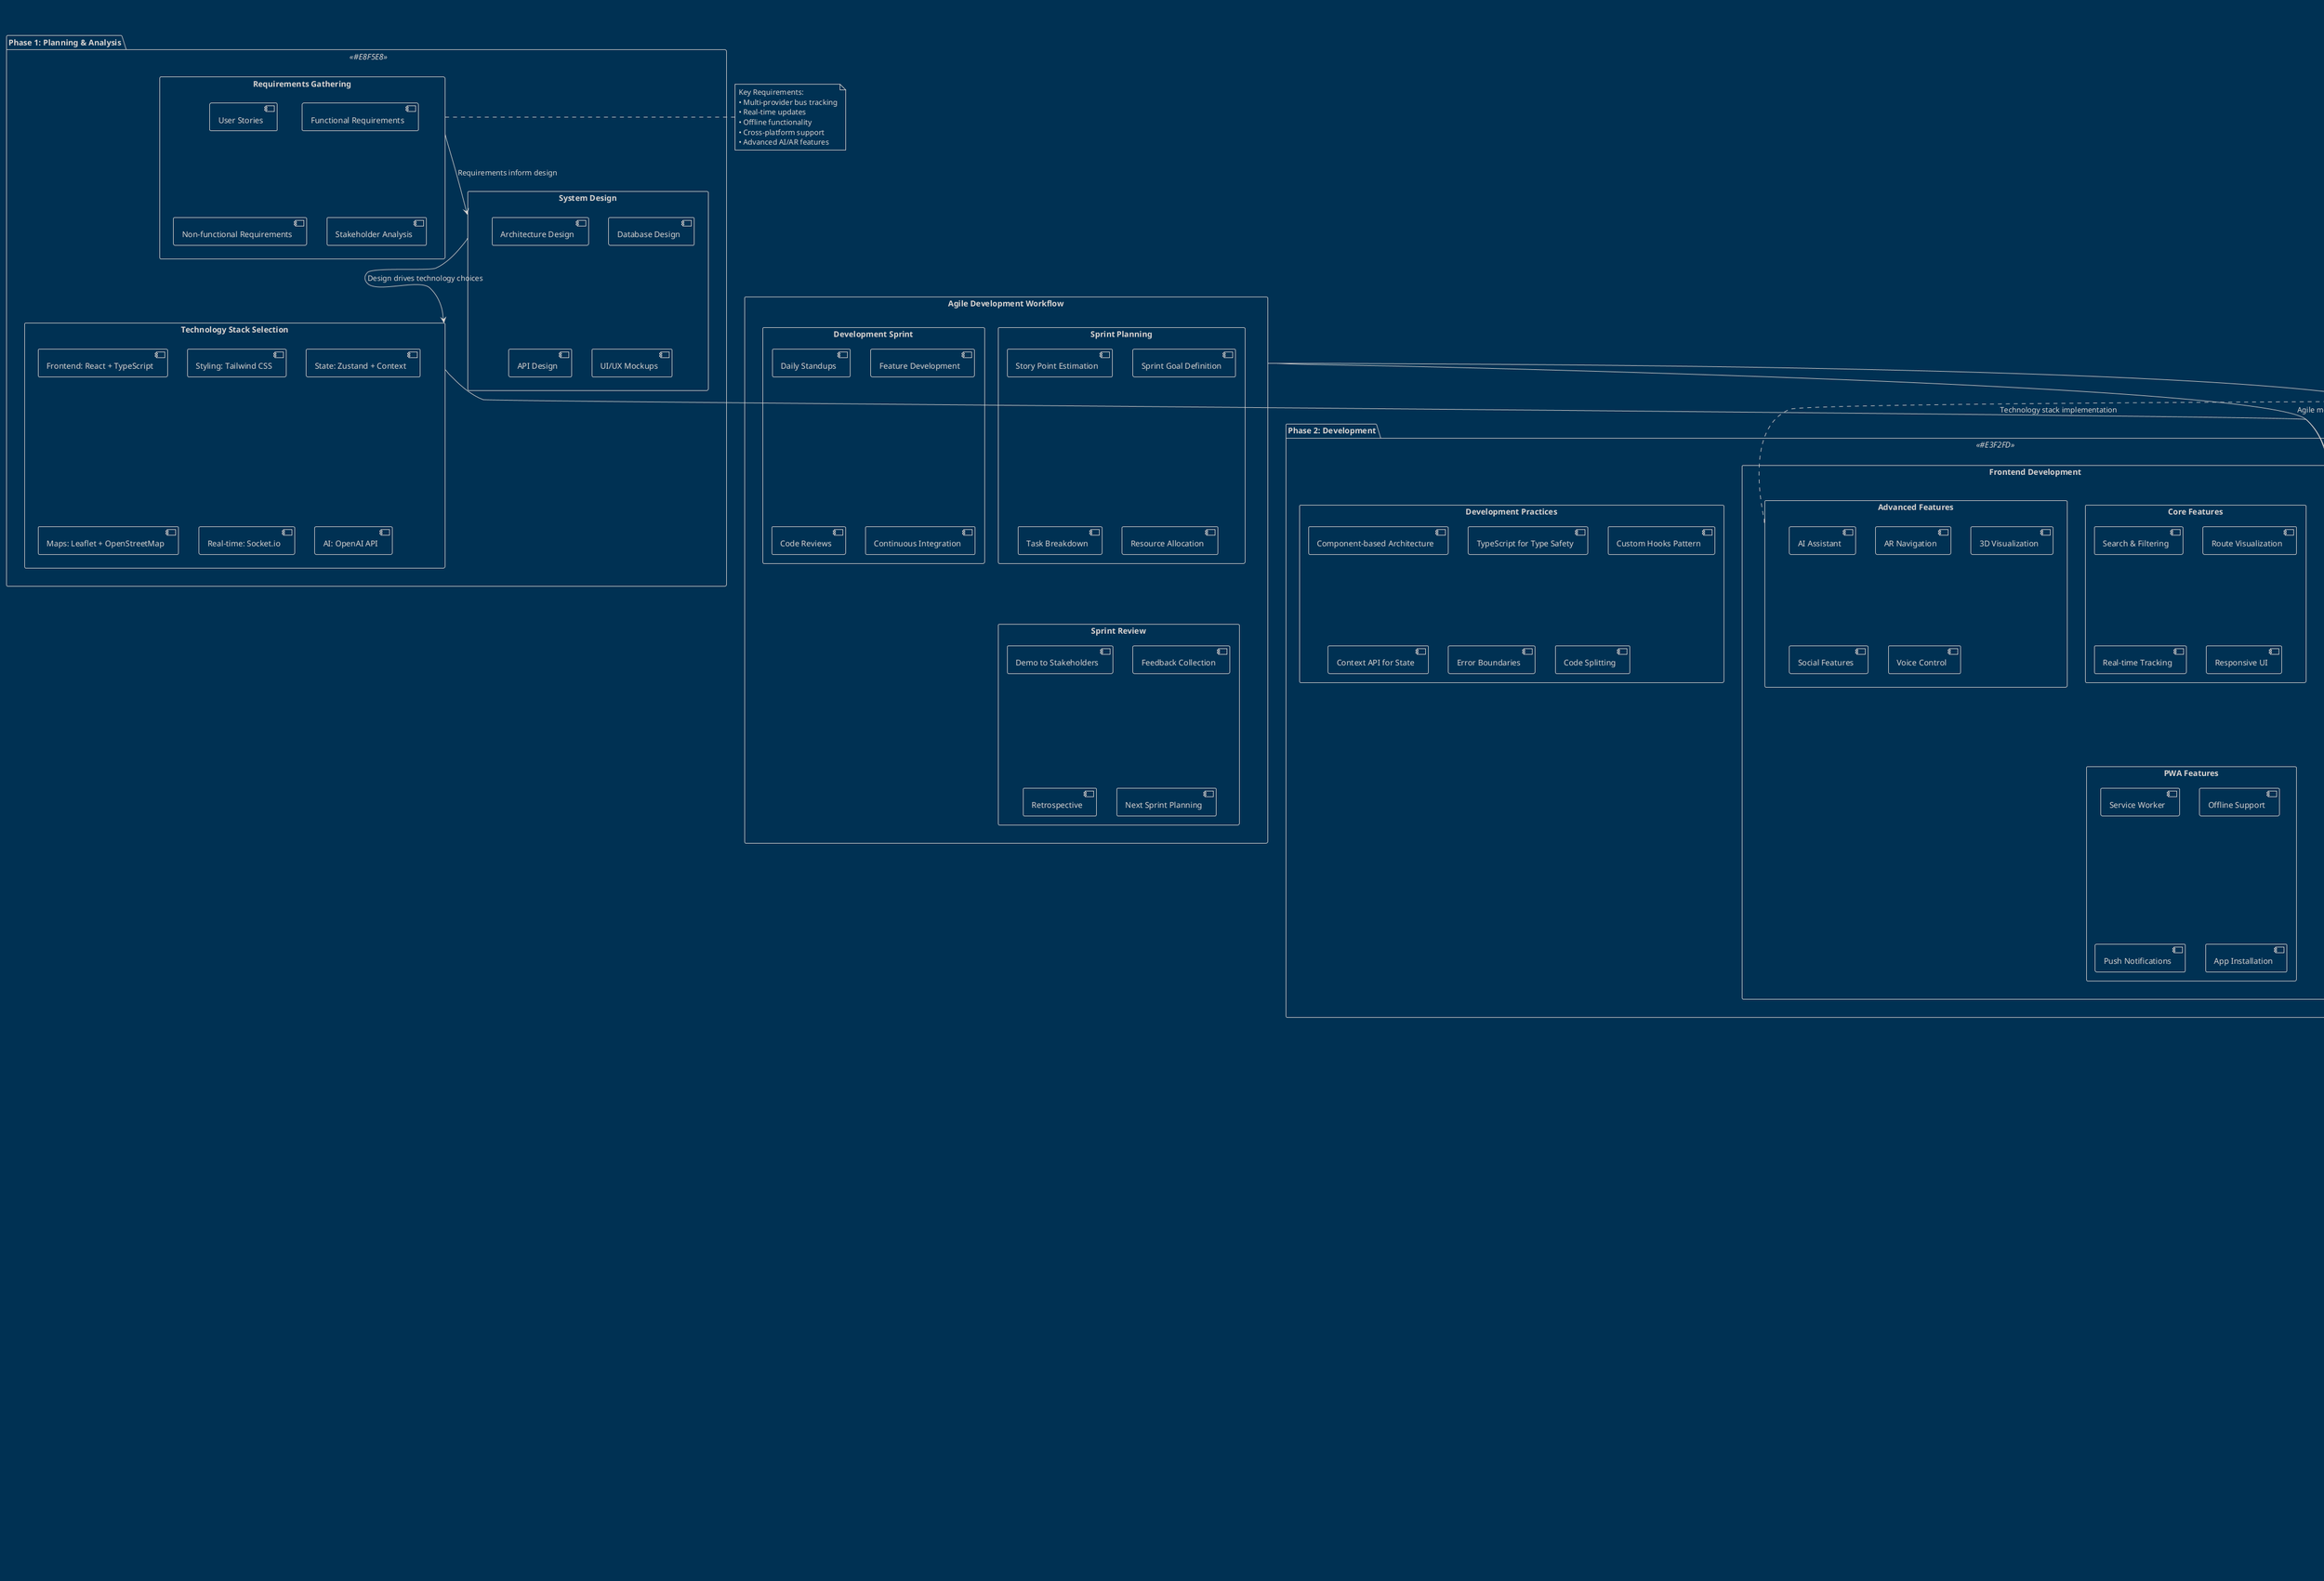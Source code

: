 @startuml Development Methodology - Where Is My Bus
!theme blueprint
title Development Methodology & Software Engineering Process

' Define phases and their colors
!define PLANNING_COLOR #E8F5E8
!define DEVELOPMENT_COLOR #E3F2FD
!define TESTING_COLOR #FFF3E0
!define DEPLOYMENT_COLOR #F3E5F5
!define MAINTENANCE_COLOR #FFEBEE

' Planning Phase
package "Phase 1: Planning & Analysis" <<PLANNING_COLOR>> {
  rectangle "Requirements Gathering" as REQ {
    [User Stories]
    [Functional Requirements]
    [Non-functional Requirements]
    [Stakeholder Analysis]
  }
  
  rectangle "System Design" as DESIGN {
    [Architecture Design]
    [Database Design]
    [API Design]
    [UI/UX Mockups]
  }
  
  rectangle "Technology Stack Selection" as TECH {
    [Frontend: React + TypeScript]
    [Styling: Tailwind CSS]
    [State: Zustand + Context]
    [Maps: Leaflet + OpenStreetMap]
    [Real-time: Socket.io]
    [AI: OpenAI API]
  }
}

' Development Phase
package "Phase 2: Development" <<DEVELOPMENT_COLOR>> {
  rectangle "Frontend Development" as FRONTEND {
    rectangle "Core Features" as CORE {
      [Search & Filtering]
      [Route Visualization]
      [Real-time Tracking]
      [Responsive UI]
    }
    
    rectangle "Advanced Features" as ADVANCED {
      [AI Assistant]
      [AR Navigation]
      [3D Visualization]
      [Social Features]
      [Voice Control]
    }
    
    rectangle "PWA Features" as PWA {
      [Service Worker]
      [Offline Support]
      [Push Notifications]
      [App Installation]
    }
  }
  
  rectangle "Backend Development" as BACKEND {
    [API Integration]
    [WebSocket Server]
    [Data Processing]
    [Error Handling]
    [Authentication]
  }
  
  rectangle "Development Practices" as PRACTICES {
    [Component-based Architecture]
    [TypeScript for Type Safety]
    [Custom Hooks Pattern]
    [Context API for State]
    [Error Boundaries]
    [Code Splitting]
  }
}

' Testing Phase
package "Phase 3: Testing & Quality Assurance" <<TESTING_COLOR>> {
  rectangle "Testing Strategy" as TESTING {
    [Unit Testing]
    [Integration Testing]
    [Component Testing]
    [E2E Testing]
    [Performance Testing]
    [Accessibility Testing]
  }
  
  rectangle "Quality Metrics" as QUALITY {
    [Code Coverage > 80%]
    [Performance Score > 90]
    [Accessibility Score > 95]
    [SEO Optimization]
    [Bundle Size Optimization]
  }
  
  rectangle "Cross-platform Testing" as CROSS_PLATFORM {
    [Mobile Browsers]
    [Desktop Browsers]
    [PWA Installation]
    [Offline Functionality]
    [Different Screen Sizes]
  }
}

' Deployment Phase
package "Phase 4: Deployment & DevOps" <<DEPLOYMENT_COLOR>> {
  rectangle "Build Process" as BUILD {
    [Vite Build System]
    [Code Minification]
    [Asset Optimization]
    [Bundle Analysis]
    [Environment Configuration]
  }
  
  rectangle "Deployment Strategy" as DEPLOY {
    [Static Site Hosting]
    [CDN Distribution]
    [Progressive Deployment]
    [A/B Testing Setup]
    [Monitoring Setup]
  }
  
  rectangle "Infrastructure" as INFRA {
    [Frontend Hosting]
    [API Gateway]
    [WebSocket Server]
    [Database Setup]
    [Cache Layer]
  }
}

' Maintenance Phase
package "Phase 5: Maintenance & Evolution" <<MAINTENANCE_COLOR>> {
  rectangle "Monitoring" as MONITORING {
    [Performance Monitoring]
    [Error Tracking]
    [User Analytics]
    [Real-time Metrics]
    [Uptime Monitoring]
  }
  
  rectangle "Continuous Improvement" as IMPROVEMENT {
    [User Feedback Integration]
    [Feature Enhancement]
    [Performance Optimization]
    [Security Updates]
    [Technology Upgrades]
  }
  
  rectangle "Support" as SUPPORT {
    [Bug Fixes]
    [User Support]
    [Documentation Updates]
    [Training Materials]
    [Community Building]
  }
}

' Development Workflow
rectangle "Agile Development Workflow" as AGILE {
  rectangle "Sprint Planning" as SPRINT_PLAN {
    [Story Point Estimation]
    [Sprint Goal Definition]
    [Task Breakdown]
    [Resource Allocation]
  }
  
  rectangle "Development Sprint" as SPRINT_DEV {
    [Daily Standups]
    [Feature Development]
    [Code Reviews]
    [Continuous Integration]
  }
  
  rectangle "Sprint Review" as SPRINT_REVIEW {
    [Demo to Stakeholders]
    [Feedback Collection]
    [Retrospective]
    [Next Sprint Planning]
  }
}

' Technical Implementation Approach
rectangle "Technical Implementation Approach" as TECH_APPROACH {
  rectangle "Modular Architecture" as MODULAR {
    [Component Isolation]
    [Service Layer Separation]
    [Hook-based Logic]
    [Context Providers]
  }
  
  rectangle "Performance Optimization" as PERF_OPT {
    [Code Splitting]
    [Lazy Loading]
    [Memoization]
    [Virtual Scrolling]
    [Image Optimization]
  }
  
  rectangle "User Experience Focus" as UX_FOCUS {
    [Mobile-first Design]
    [Progressive Enhancement]
    [Accessibility Compliance]
    [Internationalization]
    [Dark Mode Support]
  }
}

' Flow connections
REQ --> DESIGN : "Requirements inform design"
DESIGN --> TECH : "Design drives technology choices"
TECH --> FRONTEND : "Technology stack implementation"
FRONTEND --> BACKEND : "API requirements"
BACKEND --> TESTING : "Integration testing"
TESTING --> BUILD : "Quality assurance passed"
BUILD --> DEPLOY : "Production deployment"
DEPLOY --> MONITORING : "Live system monitoring"
MONITORING --> IMPROVEMENT : "Data-driven improvements"

AGILE --> FRONTEND : "Agile methodology applied"
AGILE --> BACKEND : "Iterative development"
TECH_APPROACH --> FRONTEND : "Technical best practices"

' Notes
note right of REQ
  Key Requirements:
  • Multi-provider bus tracking
  • Real-time updates
  • Offline functionality
  • Cross-platform support
  • Advanced AI/AR features
end note

note right of ADVANCED
  Innovation Features:
  • AI-powered route assistance
  • AR-based navigation
  • 3D bus visualization
  • Social ride sharing
  • Voice command interface
end note

note right of TESTING
  Quality Assurance:
  • Automated testing pipeline
  • Performance benchmarking
  • Accessibility compliance
  • Cross-browser compatibility
  • Mobile responsiveness
end note

note right of MONITORING
  Operational Excellence:
  • Real-time error tracking
  • Performance metrics
  • User behavior analysis
  • System health monitoring
  • Proactive alerting
end note

' Development Principles
note bottom
  Development Principles Applied:
  • Clean Code Architecture
  • SOLID Principles
  • DRY (Don't Repeat Yourself)
  • KISS (Keep It Simple, Stupid)
  • Test-Driven Development
  • Continuous Integration/Deployment
  • User-Centered Design
  • Performance-First Approach
end note

@enduml
